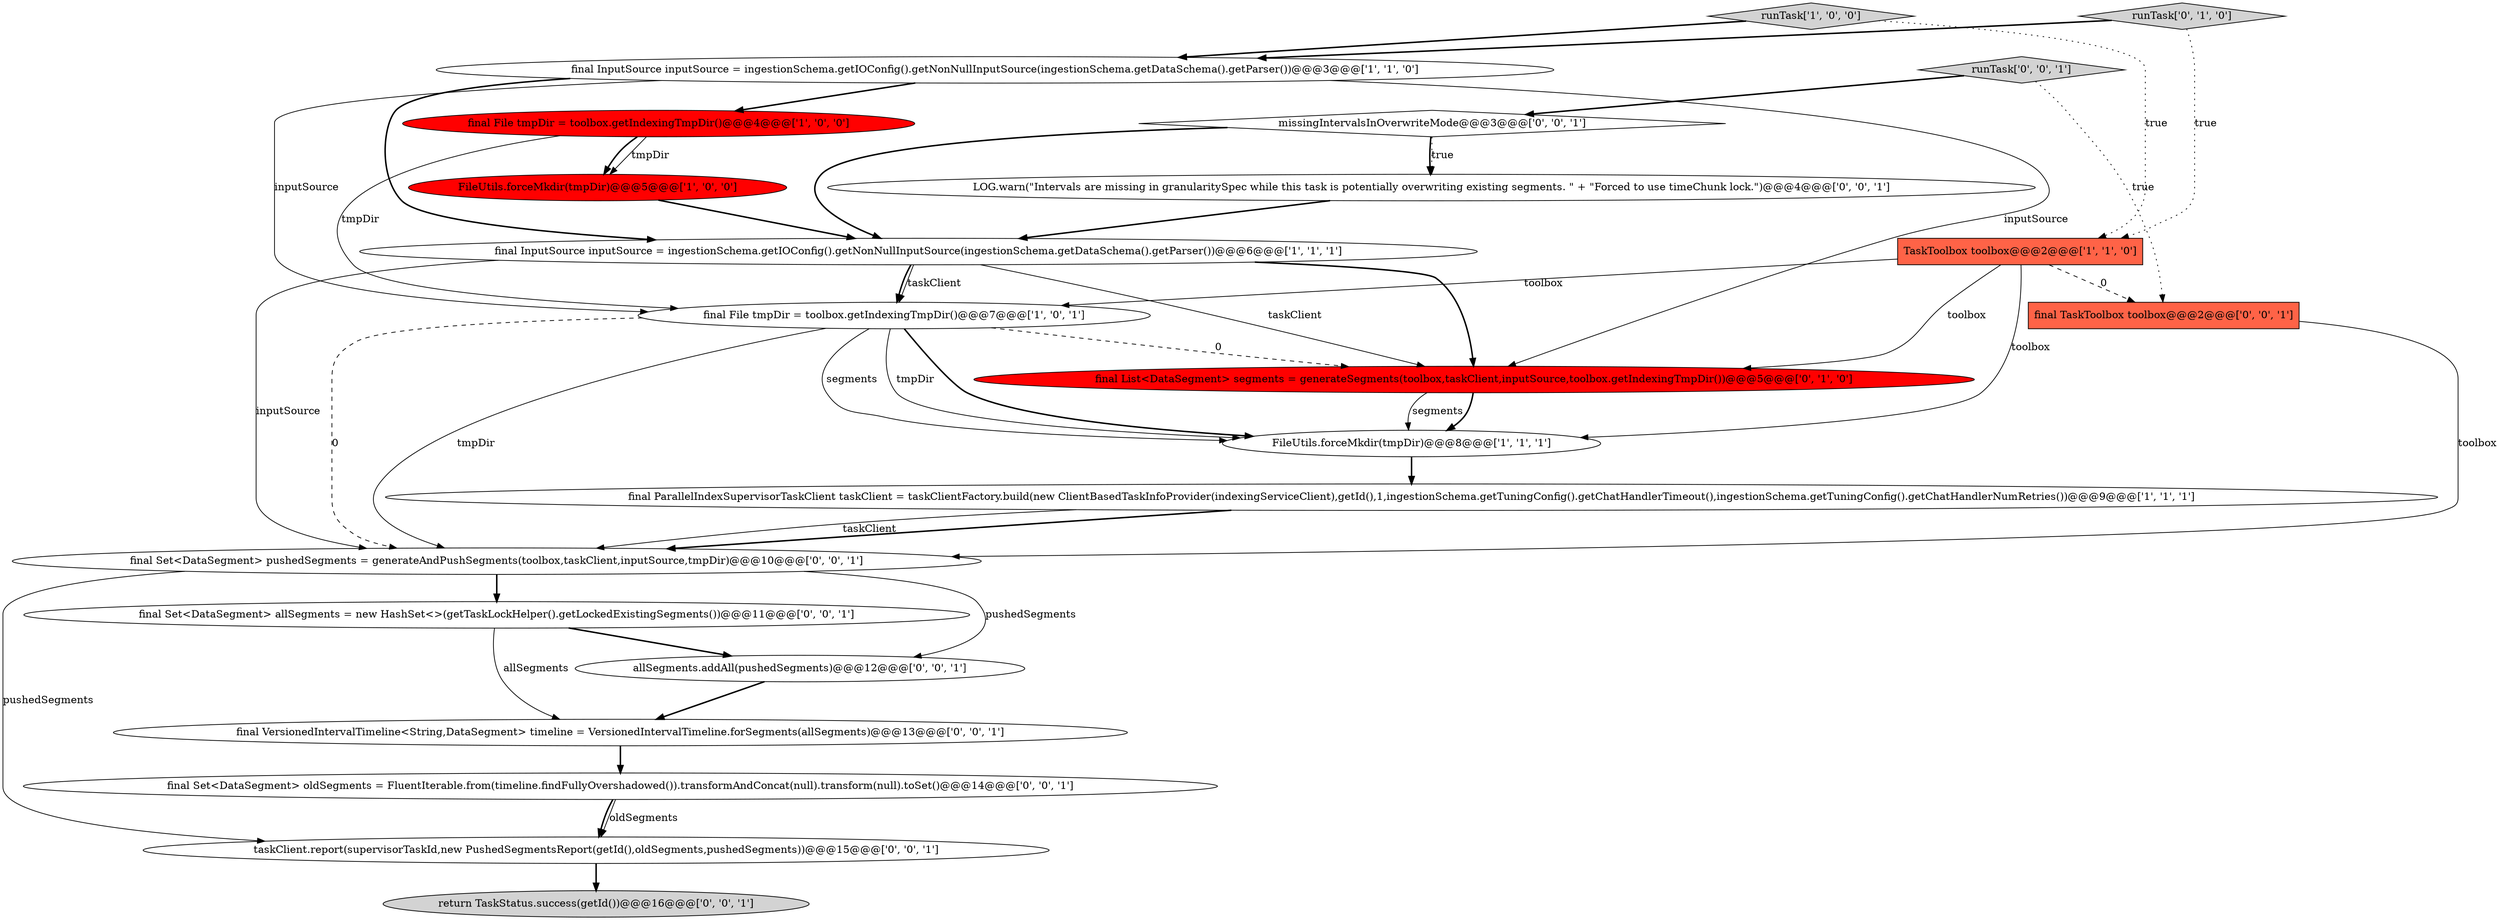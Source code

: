 digraph {
5 [style = filled, label = "FileUtils.forceMkdir(tmpDir)@@@8@@@['1', '1', '1']", fillcolor = white, shape = ellipse image = "AAA0AAABBB1BBB"];
12 [style = filled, label = "taskClient.report(supervisorTaskId,new PushedSegmentsReport(getId(),oldSegments,pushedSegments))@@@15@@@['0', '0', '1']", fillcolor = white, shape = ellipse image = "AAA0AAABBB3BBB"];
6 [style = filled, label = "runTask['1', '0', '0']", fillcolor = lightgray, shape = diamond image = "AAA0AAABBB1BBB"];
17 [style = filled, label = "final VersionedIntervalTimeline<String,DataSegment> timeline = VersionedIntervalTimeline.forSegments(allSegments)@@@13@@@['0', '0', '1']", fillcolor = white, shape = ellipse image = "AAA0AAABBB3BBB"];
10 [style = filled, label = "final List<DataSegment> segments = generateSegments(toolbox,taskClient,inputSource,toolbox.getIndexingTmpDir())@@@5@@@['0', '1', '0']", fillcolor = red, shape = ellipse image = "AAA1AAABBB2BBB"];
20 [style = filled, label = "runTask['0', '0', '1']", fillcolor = lightgray, shape = diamond image = "AAA0AAABBB3BBB"];
11 [style = filled, label = "missingIntervalsInOverwriteMode@@@3@@@['0', '0', '1']", fillcolor = white, shape = diamond image = "AAA0AAABBB3BBB"];
1 [style = filled, label = "final File tmpDir = toolbox.getIndexingTmpDir()@@@7@@@['1', '0', '1']", fillcolor = white, shape = ellipse image = "AAA0AAABBB1BBB"];
18 [style = filled, label = "return TaskStatus.success(getId())@@@16@@@['0', '0', '1']", fillcolor = lightgray, shape = ellipse image = "AAA0AAABBB3BBB"];
8 [style = filled, label = "final ParallelIndexSupervisorTaskClient taskClient = taskClientFactory.build(new ClientBasedTaskInfoProvider(indexingServiceClient),getId(),1,ingestionSchema.getTuningConfig().getChatHandlerTimeout(),ingestionSchema.getTuningConfig().getChatHandlerNumRetries())@@@9@@@['1', '1', '1']", fillcolor = white, shape = ellipse image = "AAA0AAABBB1BBB"];
9 [style = filled, label = "runTask['0', '1', '0']", fillcolor = lightgray, shape = diamond image = "AAA0AAABBB2BBB"];
14 [style = filled, label = "allSegments.addAll(pushedSegments)@@@12@@@['0', '0', '1']", fillcolor = white, shape = ellipse image = "AAA0AAABBB3BBB"];
15 [style = filled, label = "final Set<DataSegment> allSegments = new HashSet<>(getTaskLockHelper().getLockedExistingSegments())@@@11@@@['0', '0', '1']", fillcolor = white, shape = ellipse image = "AAA0AAABBB3BBB"];
0 [style = filled, label = "FileUtils.forceMkdir(tmpDir)@@@5@@@['1', '0', '0']", fillcolor = red, shape = ellipse image = "AAA1AAABBB1BBB"];
13 [style = filled, label = "final Set<DataSegment> oldSegments = FluentIterable.from(timeline.findFullyOvershadowed()).transformAndConcat(null).transform(null).toSet()@@@14@@@['0', '0', '1']", fillcolor = white, shape = ellipse image = "AAA0AAABBB3BBB"];
16 [style = filled, label = "LOG.warn(\"Intervals are missing in granularitySpec while this task is potentially overwriting existing segments. \" + \"Forced to use timeChunk lock.\")@@@4@@@['0', '0', '1']", fillcolor = white, shape = ellipse image = "AAA0AAABBB3BBB"];
19 [style = filled, label = "final Set<DataSegment> pushedSegments = generateAndPushSegments(toolbox,taskClient,inputSource,tmpDir)@@@10@@@['0', '0', '1']", fillcolor = white, shape = ellipse image = "AAA0AAABBB3BBB"];
2 [style = filled, label = "TaskToolbox toolbox@@@2@@@['1', '1', '0']", fillcolor = tomato, shape = box image = "AAA0AAABBB1BBB"];
4 [style = filled, label = "final File tmpDir = toolbox.getIndexingTmpDir()@@@4@@@['1', '0', '0']", fillcolor = red, shape = ellipse image = "AAA1AAABBB1BBB"];
21 [style = filled, label = "final TaskToolbox toolbox@@@2@@@['0', '0', '1']", fillcolor = tomato, shape = box image = "AAA0AAABBB3BBB"];
3 [style = filled, label = "final InputSource inputSource = ingestionSchema.getIOConfig().getNonNullInputSource(ingestionSchema.getDataSchema().getParser())@@@3@@@['1', '1', '0']", fillcolor = white, shape = ellipse image = "AAA0AAABBB1BBB"];
7 [style = filled, label = "final InputSource inputSource = ingestionSchema.getIOConfig().getNonNullInputSource(ingestionSchema.getDataSchema().getParser())@@@6@@@['1', '1', '1']", fillcolor = white, shape = ellipse image = "AAA0AAABBB1BBB"];
1->5 [style = bold, label=""];
4->0 [style = solid, label="tmpDir"];
11->16 [style = bold, label=""];
6->3 [style = bold, label=""];
5->8 [style = bold, label=""];
19->12 [style = solid, label="pushedSegments"];
7->1 [style = bold, label=""];
19->14 [style = solid, label="pushedSegments"];
15->14 [style = bold, label=""];
7->10 [style = bold, label=""];
8->19 [style = bold, label=""];
1->19 [style = dashed, label="0"];
10->5 [style = solid, label="segments"];
1->19 [style = solid, label="tmpDir"];
16->7 [style = bold, label=""];
2->5 [style = solid, label="toolbox"];
21->19 [style = solid, label="toolbox"];
14->17 [style = bold, label=""];
20->21 [style = dotted, label="true"];
7->19 [style = solid, label="inputSource"];
1->10 [style = dashed, label="0"];
1->5 [style = solid, label="segments"];
2->10 [style = solid, label="toolbox"];
3->4 [style = bold, label=""];
3->1 [style = solid, label="inputSource"];
4->0 [style = bold, label=""];
0->7 [style = bold, label=""];
13->12 [style = solid, label="oldSegments"];
6->2 [style = dotted, label="true"];
13->12 [style = bold, label=""];
8->19 [style = solid, label="taskClient"];
4->1 [style = solid, label="tmpDir"];
10->5 [style = bold, label=""];
3->7 [style = bold, label=""];
7->10 [style = solid, label="taskClient"];
2->21 [style = dashed, label="0"];
9->2 [style = dotted, label="true"];
1->5 [style = solid, label="tmpDir"];
12->18 [style = bold, label=""];
11->16 [style = dotted, label="true"];
9->3 [style = bold, label=""];
15->17 [style = solid, label="allSegments"];
17->13 [style = bold, label=""];
3->10 [style = solid, label="inputSource"];
7->1 [style = solid, label="taskClient"];
19->15 [style = bold, label=""];
2->1 [style = solid, label="toolbox"];
11->7 [style = bold, label=""];
20->11 [style = bold, label=""];
}

